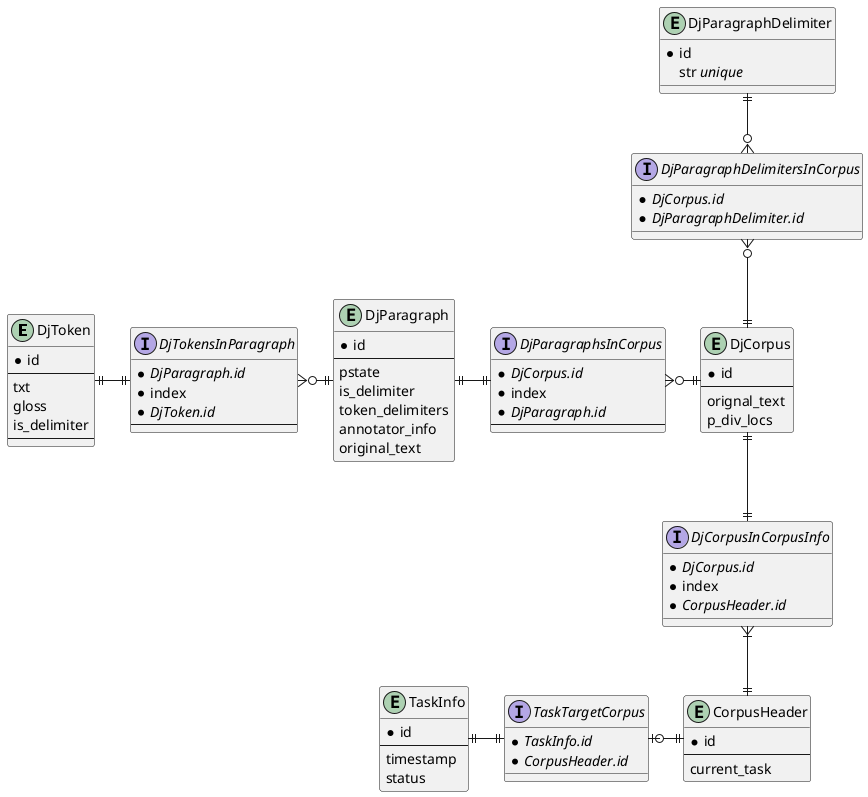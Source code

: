 @startuml

entity DjToken {
	* id
	--
	txt
	gloss
	is_delimiter
	--
}

entity DjParagraph {
	* id
	--
	pstate
	is_delimiter
	token_delimiters
	annotator_info
	original_text
}

interface DjTokensInParagraph {
	* //DjParagraph.id//
	* index
	* //DjToken.id//
	--
}
DjToken ||-right-|| DjTokensInParagraph
DjTokensInParagraph }o-right-|| DjParagraph

entity DjCorpus {
	* id
	--
	orignal_text
	p_div_locs
}

interface DjParagraphsInCorpus {
	* //DjCorpus.id//
	* index
	* //DjParagraph.id//
	--
}
DjParagraph ||-right-|| DjParagraphsInCorpus
DjParagraphsInCorpus }o-right-|| DjCorpus

entity DjParagraphDelimiter {
	* id
	str //unique//
}

interface DjParagraphDelimitersInCorpus {
	* //DjCorpus.id//
	* //DjParagraphDelimiter.id//
}
DjCorpus ||-up-o{ DjParagraphDelimitersInCorpus
DjParagraphDelimitersInCorpus }o-up-|| DjParagraphDelimiter

entity CorpusHeader {
	* id
	---
	current_task
}

interface DjCorpusInCorpusInfo {
	* //DjCorpus.id//
	* index
	* //CorpusHeader.id//
}
DjCorpus ||-down-|| DjCorpusInCorpusInfo
DjCorpusInCorpusInfo }|-down-|| CorpusHeader

entity TaskInfo {
	* id
	--
	timestamp
	status
}

interface TaskTargetCorpus {
	* //TaskInfo.id//
	* //CorpusHeader.id//
}
CorpusHeader ||-left-o| TaskTargetCorpus
TaskTargetCorpus ||-left-|| TaskInfo

@enduml